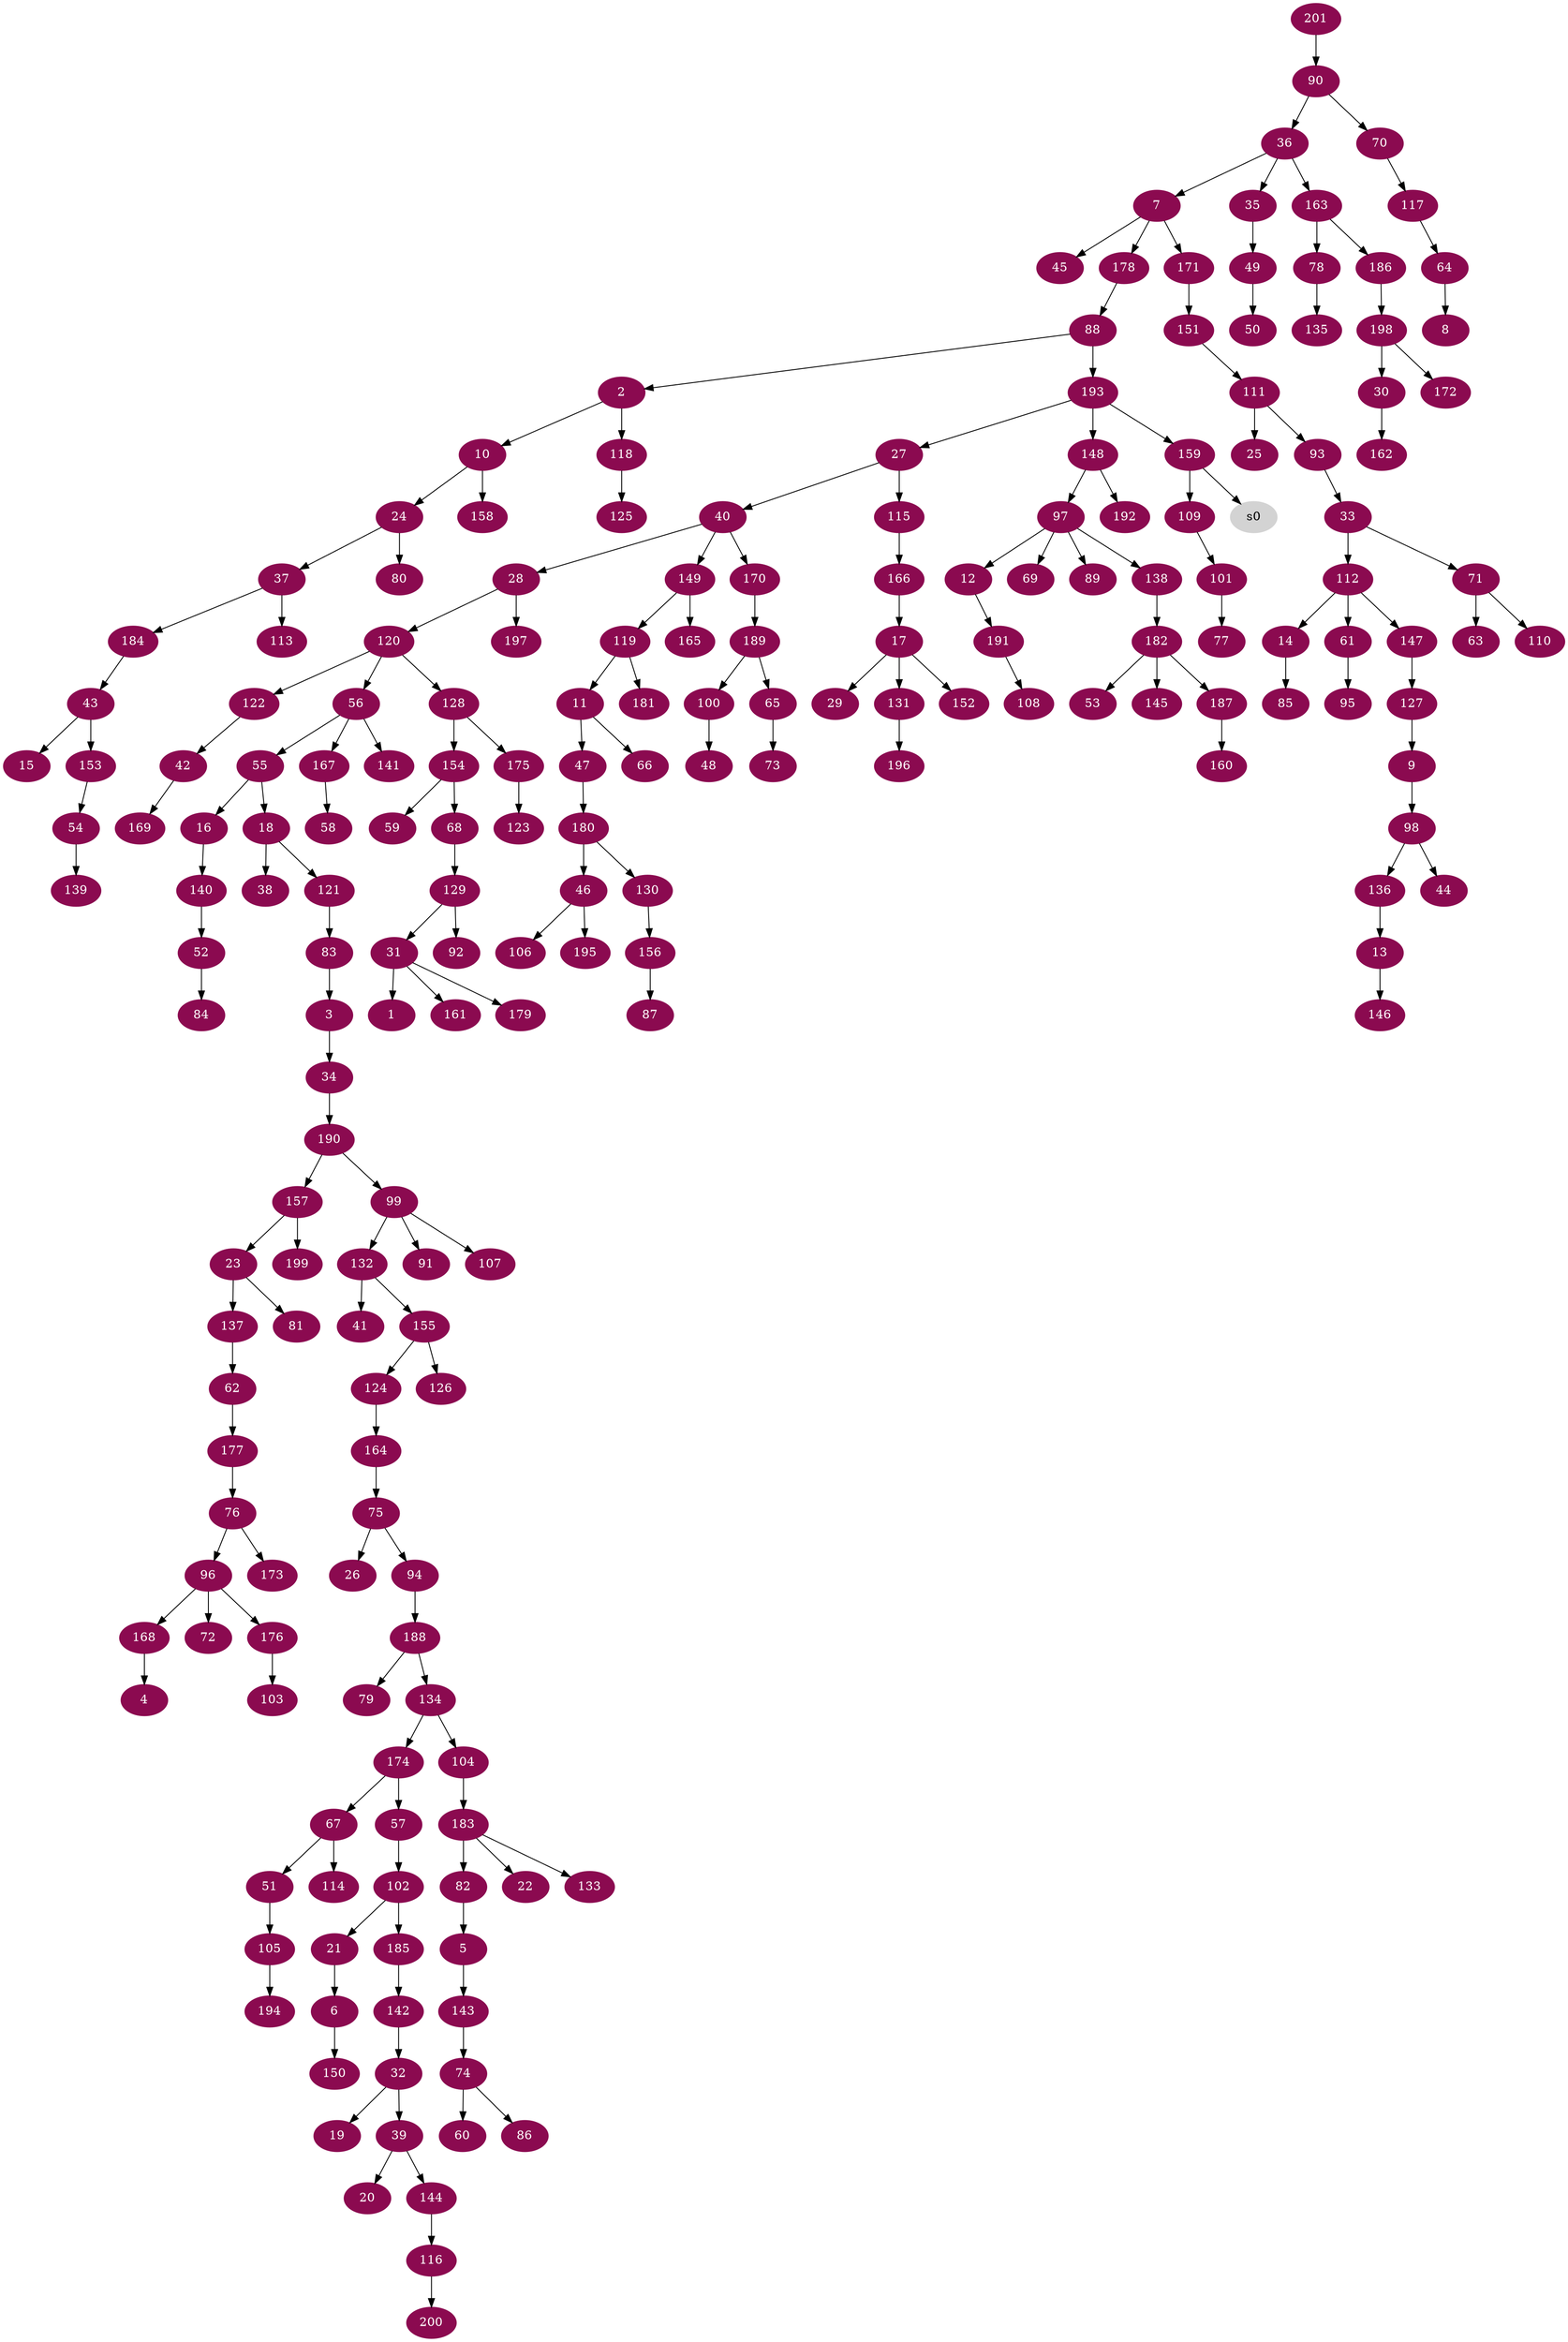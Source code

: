 digraph G {
node [color=deeppink4, style=filled, fontcolor=white];
31 -> 1;
88 -> 2;
83 -> 3;
168 -> 4;
82 -> 5;
21 -> 6;
36 -> 7;
64 -> 8;
127 -> 9;
2 -> 10;
119 -> 11;
97 -> 12;
136 -> 13;
112 -> 14;
43 -> 15;
55 -> 16;
166 -> 17;
55 -> 18;
32 -> 19;
39 -> 20;
102 -> 21;
183 -> 22;
157 -> 23;
10 -> 24;
111 -> 25;
75 -> 26;
193 -> 27;
40 -> 28;
17 -> 29;
198 -> 30;
129 -> 31;
142 -> 32;
93 -> 33;
3 -> 34;
36 -> 35;
90 -> 36;
24 -> 37;
18 -> 38;
32 -> 39;
27 -> 40;
132 -> 41;
122 -> 42;
184 -> 43;
98 -> 44;
7 -> 45;
180 -> 46;
11 -> 47;
100 -> 48;
35 -> 49;
49 -> 50;
67 -> 51;
140 -> 52;
182 -> 53;
153 -> 54;
56 -> 55;
120 -> 56;
174 -> 57;
167 -> 58;
154 -> 59;
74 -> 60;
112 -> 61;
137 -> 62;
71 -> 63;
117 -> 64;
189 -> 65;
11 -> 66;
174 -> 67;
154 -> 68;
97 -> 69;
90 -> 70;
33 -> 71;
96 -> 72;
65 -> 73;
143 -> 74;
164 -> 75;
177 -> 76;
101 -> 77;
163 -> 78;
188 -> 79;
24 -> 80;
23 -> 81;
183 -> 82;
121 -> 83;
52 -> 84;
14 -> 85;
74 -> 86;
156 -> 87;
178 -> 88;
97 -> 89;
201 -> 90;
99 -> 91;
129 -> 92;
111 -> 93;
75 -> 94;
61 -> 95;
76 -> 96;
148 -> 97;
9 -> 98;
190 -> 99;
189 -> 100;
109 -> 101;
57 -> 102;
176 -> 103;
134 -> 104;
51 -> 105;
46 -> 106;
99 -> 107;
191 -> 108;
159 -> 109;
71 -> 110;
151 -> 111;
33 -> 112;
37 -> 113;
67 -> 114;
27 -> 115;
144 -> 116;
70 -> 117;
2 -> 118;
149 -> 119;
28 -> 120;
18 -> 121;
120 -> 122;
175 -> 123;
155 -> 124;
118 -> 125;
155 -> 126;
147 -> 127;
120 -> 128;
68 -> 129;
180 -> 130;
17 -> 131;
99 -> 132;
183 -> 133;
188 -> 134;
78 -> 135;
98 -> 136;
23 -> 137;
97 -> 138;
54 -> 139;
16 -> 140;
56 -> 141;
185 -> 142;
5 -> 143;
39 -> 144;
182 -> 145;
13 -> 146;
112 -> 147;
193 -> 148;
40 -> 149;
6 -> 150;
171 -> 151;
17 -> 152;
43 -> 153;
128 -> 154;
132 -> 155;
130 -> 156;
190 -> 157;
10 -> 158;
193 -> 159;
187 -> 160;
31 -> 161;
30 -> 162;
36 -> 163;
124 -> 164;
149 -> 165;
115 -> 166;
56 -> 167;
96 -> 168;
42 -> 169;
40 -> 170;
7 -> 171;
198 -> 172;
76 -> 173;
134 -> 174;
128 -> 175;
96 -> 176;
62 -> 177;
7 -> 178;
31 -> 179;
47 -> 180;
119 -> 181;
138 -> 182;
104 -> 183;
37 -> 184;
102 -> 185;
163 -> 186;
182 -> 187;
94 -> 188;
170 -> 189;
34 -> 190;
12 -> 191;
148 -> 192;
88 -> 193;
105 -> 194;
46 -> 195;
131 -> 196;
28 -> 197;
186 -> 198;
157 -> 199;
116 -> 200;
node [color=lightgrey, style=filled, fontcolor=black];
159 -> s0;
}
